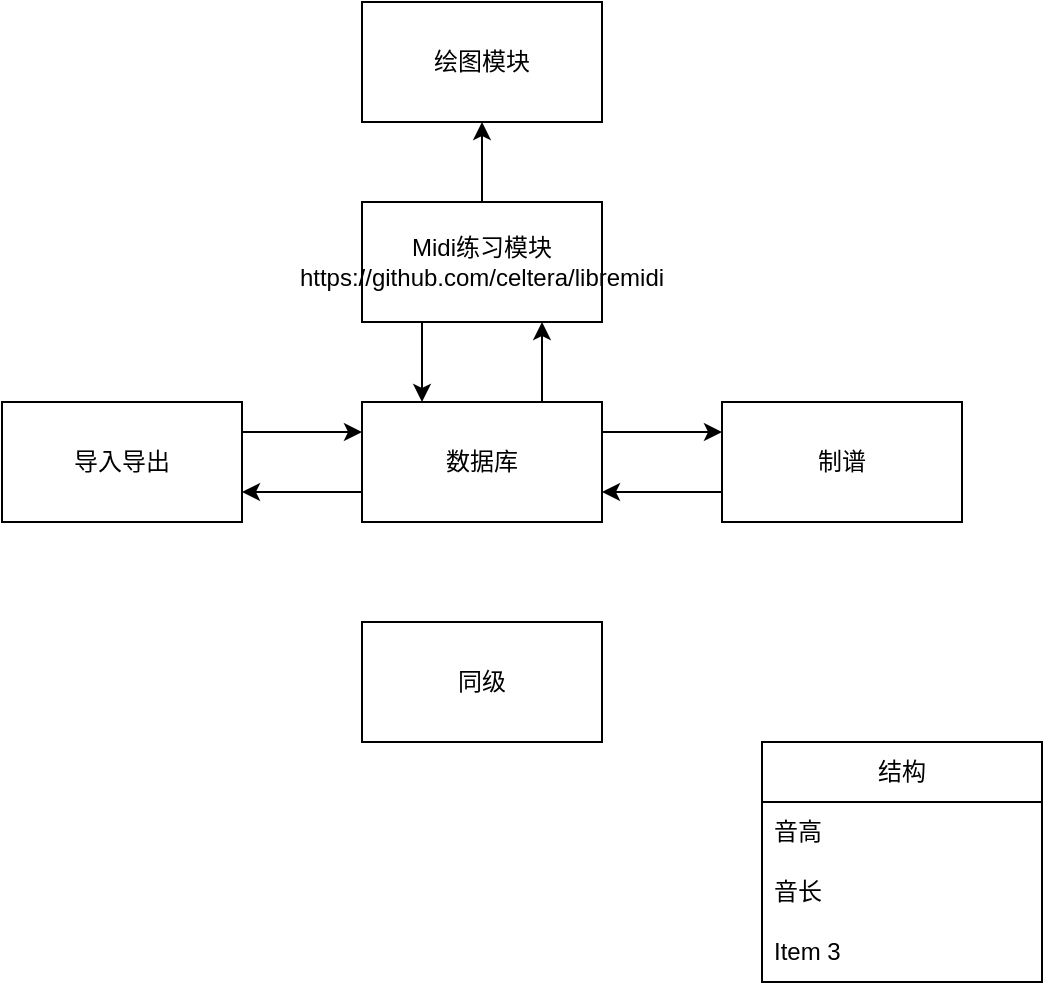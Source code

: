 <mxfile version="24.6.4" type="device">
  <diagram name="第 1 页" id="OJS1y2rvHbn96SleEnEz">
    <mxGraphModel dx="1434" dy="855" grid="1" gridSize="10" guides="1" tooltips="1" connect="1" arrows="1" fold="1" page="1" pageScale="1" pageWidth="827" pageHeight="1169" math="0" shadow="0">
      <root>
        <mxCell id="0" />
        <mxCell id="1" parent="0" />
        <mxCell id="OmbuNS75WBh1rW1wuY8W-6" style="edgeStyle=orthogonalEdgeStyle;rounded=0;orthogonalLoop=1;jettySize=auto;html=1;exitX=1;exitY=0.25;exitDx=0;exitDy=0;entryX=0;entryY=0.25;entryDx=0;entryDy=0;" parent="1" source="OmbuNS75WBh1rW1wuY8W-1" target="OmbuNS75WBh1rW1wuY8W-3" edge="1">
          <mxGeometry relative="1" as="geometry" />
        </mxCell>
        <mxCell id="OmbuNS75WBh1rW1wuY8W-1" value="导入导出" style="rounded=0;whiteSpace=wrap;html=1;" parent="1" vertex="1">
          <mxGeometry x="100" y="350" width="120" height="60" as="geometry" />
        </mxCell>
        <mxCell id="OmbuNS75WBh1rW1wuY8W-7" style="edgeStyle=orthogonalEdgeStyle;rounded=0;orthogonalLoop=1;jettySize=auto;html=1;exitX=0;exitY=0.75;exitDx=0;exitDy=0;entryX=1;entryY=0.75;entryDx=0;entryDy=0;" parent="1" source="OmbuNS75WBh1rW1wuY8W-3" target="OmbuNS75WBh1rW1wuY8W-1" edge="1">
          <mxGeometry relative="1" as="geometry" />
        </mxCell>
        <mxCell id="OmbuNS75WBh1rW1wuY8W-11" style="edgeStyle=orthogonalEdgeStyle;rounded=0;orthogonalLoop=1;jettySize=auto;html=1;exitX=1;exitY=0.25;exitDx=0;exitDy=0;entryX=0;entryY=0.25;entryDx=0;entryDy=0;" parent="1" source="OmbuNS75WBh1rW1wuY8W-3" target="OmbuNS75WBh1rW1wuY8W-9" edge="1">
          <mxGeometry relative="1" as="geometry" />
        </mxCell>
        <mxCell id="OmbuNS75WBh1rW1wuY8W-19" style="edgeStyle=orthogonalEdgeStyle;rounded=0;orthogonalLoop=1;jettySize=auto;html=1;exitX=0.75;exitY=0;exitDx=0;exitDy=0;entryX=0.75;entryY=1;entryDx=0;entryDy=0;" parent="1" source="OmbuNS75WBh1rW1wuY8W-3" target="OmbuNS75WBh1rW1wuY8W-16" edge="1">
          <mxGeometry relative="1" as="geometry" />
        </mxCell>
        <mxCell id="OmbuNS75WBh1rW1wuY8W-3" value="数据库" style="rounded=0;whiteSpace=wrap;html=1;" parent="1" vertex="1">
          <mxGeometry x="280" y="350" width="120" height="60" as="geometry" />
        </mxCell>
        <mxCell id="OmbuNS75WBh1rW1wuY8W-10" style="edgeStyle=orthogonalEdgeStyle;rounded=0;orthogonalLoop=1;jettySize=auto;html=1;exitX=0;exitY=0.75;exitDx=0;exitDy=0;entryX=1;entryY=0.75;entryDx=0;entryDy=0;" parent="1" source="OmbuNS75WBh1rW1wuY8W-9" target="OmbuNS75WBh1rW1wuY8W-3" edge="1">
          <mxGeometry relative="1" as="geometry" />
        </mxCell>
        <mxCell id="OmbuNS75WBh1rW1wuY8W-9" value="制谱" style="rounded=0;whiteSpace=wrap;html=1;" parent="1" vertex="1">
          <mxGeometry x="460" y="350" width="120" height="60" as="geometry" />
        </mxCell>
        <mxCell id="OmbuNS75WBh1rW1wuY8W-12" value="结构" style="swimlane;fontStyle=0;childLayout=stackLayout;horizontal=1;startSize=30;horizontalStack=0;resizeParent=1;resizeParentMax=0;resizeLast=0;collapsible=1;marginBottom=0;whiteSpace=wrap;html=1;" parent="1" vertex="1">
          <mxGeometry x="480" y="520" width="140" height="120" as="geometry" />
        </mxCell>
        <mxCell id="OmbuNS75WBh1rW1wuY8W-13" value="音高" style="text;strokeColor=none;fillColor=none;align=left;verticalAlign=middle;spacingLeft=4;spacingRight=4;overflow=hidden;points=[[0,0.5],[1,0.5]];portConstraint=eastwest;rotatable=0;whiteSpace=wrap;html=1;" parent="OmbuNS75WBh1rW1wuY8W-12" vertex="1">
          <mxGeometry y="30" width="140" height="30" as="geometry" />
        </mxCell>
        <mxCell id="OmbuNS75WBh1rW1wuY8W-14" value="音长" style="text;strokeColor=none;fillColor=none;align=left;verticalAlign=middle;spacingLeft=4;spacingRight=4;overflow=hidden;points=[[0,0.5],[1,0.5]];portConstraint=eastwest;rotatable=0;whiteSpace=wrap;html=1;" parent="OmbuNS75WBh1rW1wuY8W-12" vertex="1">
          <mxGeometry y="60" width="140" height="30" as="geometry" />
        </mxCell>
        <mxCell id="OmbuNS75WBh1rW1wuY8W-15" value="Item 3" style="text;strokeColor=none;fillColor=none;align=left;verticalAlign=middle;spacingLeft=4;spacingRight=4;overflow=hidden;points=[[0,0.5],[1,0.5]];portConstraint=eastwest;rotatable=0;whiteSpace=wrap;html=1;" parent="OmbuNS75WBh1rW1wuY8W-12" vertex="1">
          <mxGeometry y="90" width="140" height="30" as="geometry" />
        </mxCell>
        <mxCell id="OmbuNS75WBh1rW1wuY8W-18" style="edgeStyle=orthogonalEdgeStyle;rounded=0;orthogonalLoop=1;jettySize=auto;html=1;exitX=0.25;exitY=1;exitDx=0;exitDy=0;entryX=0.25;entryY=0;entryDx=0;entryDy=0;" parent="1" source="OmbuNS75WBh1rW1wuY8W-16" target="OmbuNS75WBh1rW1wuY8W-3" edge="1">
          <mxGeometry relative="1" as="geometry" />
        </mxCell>
        <mxCell id="OmbuNS75WBh1rW1wuY8W-21" style="edgeStyle=orthogonalEdgeStyle;rounded=0;orthogonalLoop=1;jettySize=auto;html=1;" parent="1" source="OmbuNS75WBh1rW1wuY8W-16" target="OmbuNS75WBh1rW1wuY8W-20" edge="1">
          <mxGeometry relative="1" as="geometry" />
        </mxCell>
        <mxCell id="OmbuNS75WBh1rW1wuY8W-16" value="Midi练习模块&lt;br&gt;https://github.com/celtera/libremidi" style="rounded=0;whiteSpace=wrap;html=1;" parent="1" vertex="1">
          <mxGeometry x="280" y="250" width="120" height="60" as="geometry" />
        </mxCell>
        <mxCell id="OmbuNS75WBh1rW1wuY8W-17" value="同级" style="rounded=0;whiteSpace=wrap;html=1;" parent="1" vertex="1">
          <mxGeometry x="280" y="460" width="120" height="60" as="geometry" />
        </mxCell>
        <mxCell id="OmbuNS75WBh1rW1wuY8W-20" value="绘图模块" style="rounded=0;whiteSpace=wrap;html=1;" parent="1" vertex="1">
          <mxGeometry x="280" y="150" width="120" height="60" as="geometry" />
        </mxCell>
      </root>
    </mxGraphModel>
  </diagram>
</mxfile>
